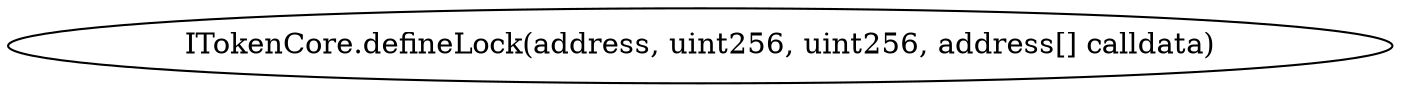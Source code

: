 digraph "" {
	graph [bb="0,0,561.59,36"];
	node [label="\N"];
	"ITokenCore.defineLock(address, uint256, uint256, address[] calldata)"	 [height=0.5,
		pos="280.8,18",
		width=7.7999];
}
digraph "" {
	graph [bb="0,0,561.59,36"];
	node [label="\N"];
	"ITokenCore.defineLock(address, uint256, uint256, address[] calldata)"	 [height=0.5,
		pos="280.8,18",
		width=7.7999];
}
digraph "" {
	graph [bb="0,0,561.59,36"];
	node [label="\N"];
	"ITokenCore.defineLock(address, uint256, uint256, address[] calldata)"	 [height=0.5,
		pos="280.8,18",
		width=7.7999];
}
digraph "" {
	graph [bb="0,0,561.59,36"];
	node [label="\N"];
	"ITokenCore.defineLock(address, uint256, uint256, address[] calldata)"	 [height=0.5,
		pos="280.8,18",
		width=7.7999];
}
digraph "" {
	graph [bb="0,0,561.59,36"];
	node [label="\N"];
	"ITokenCore.defineLock(address, uint256, uint256, address[] calldata)"	 [height=0.5,
		pos="280.8,18",
		width=7.7999];
}

